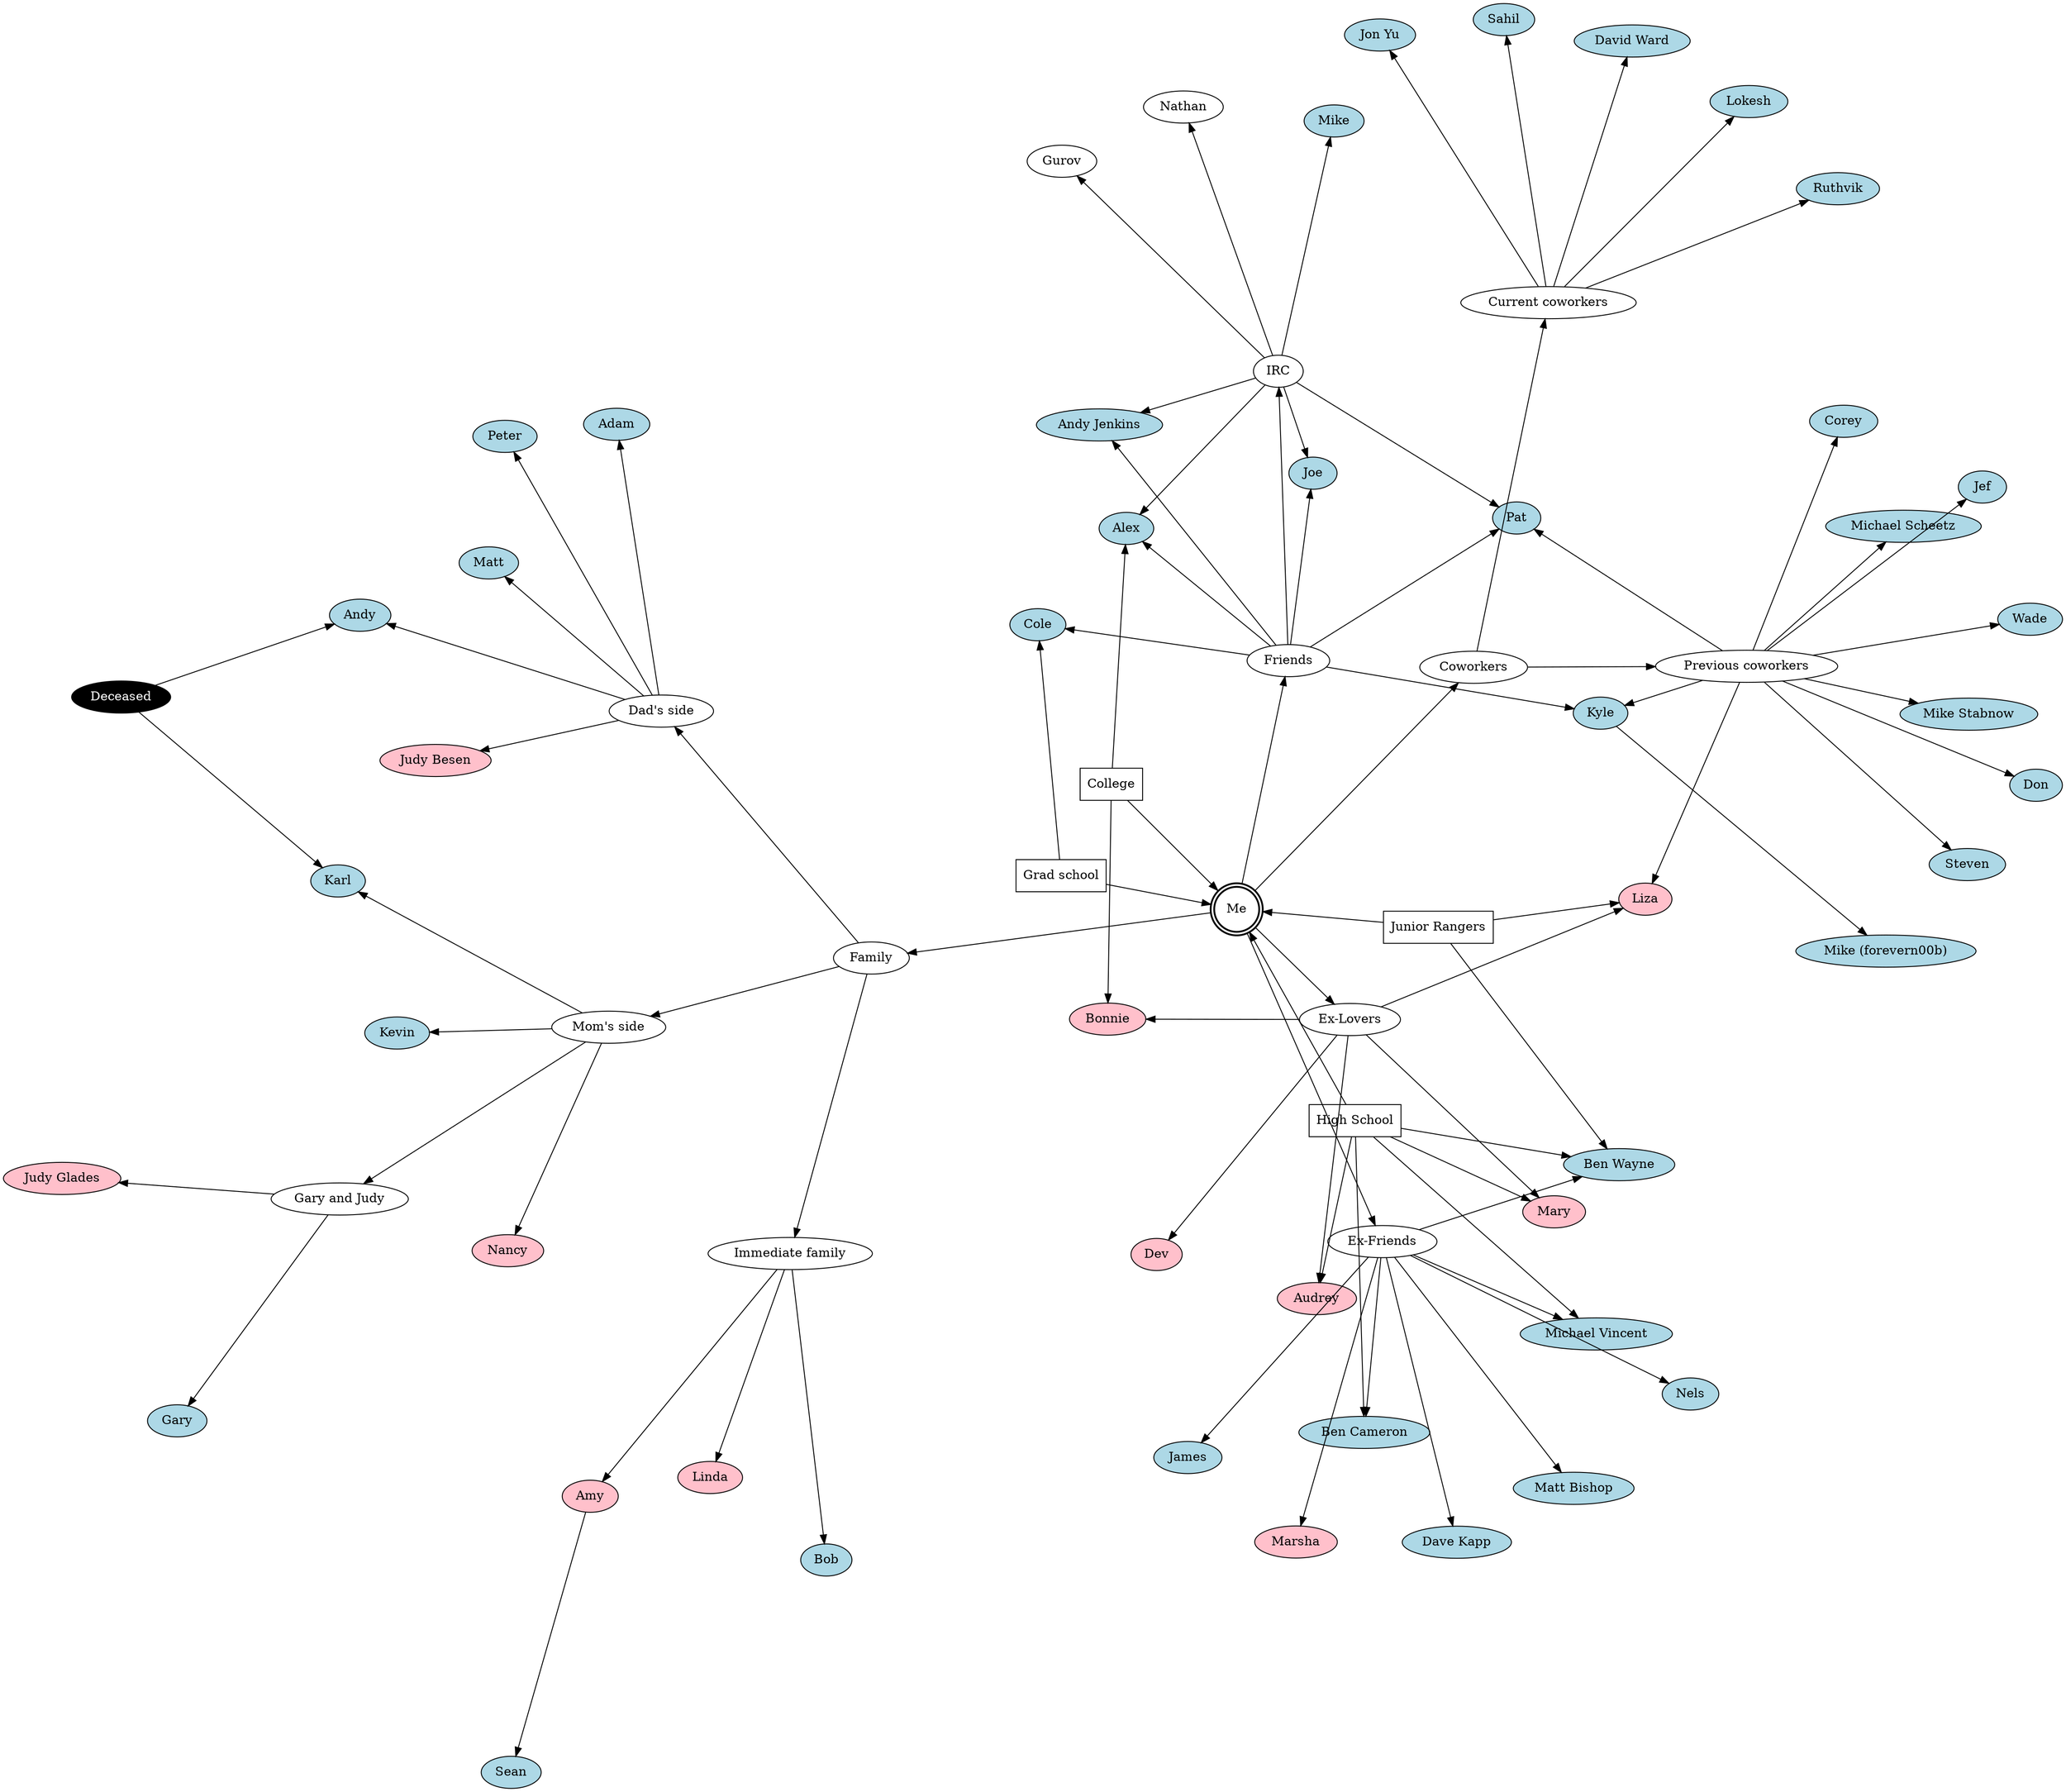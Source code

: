 digraph G {
    layout=neato;
    // overlap values: scale prism false voronoi scalexy compress 
    overlap=scalexy;

    Me [shape=doublecircle style=bold]

    Mary, Audrey, Bonnie, Liza, Marsha, Amy, Nancy, Linda, "Judy Besen", "Judy Glades", Dev [style=filled fillcolor=pink]

    Nels, Alex, Mike, "Ben Cameron", "Dave Kapp", "Ben Wayne", "James", "Andy", "Andy Jenkins" [style=filled fillcolor=lightblue]
    Cole, Pat, Joe, "Michael Vincent", Kyle, Wade, Corey, Steven, "Mike (forevern00b)", Jef [style=filled fillcolor=lightblue]
    "Mike Stabnow", "Jon Yu", "Sahil", "Lokesh", "Ruthvik", "David Ward", Adam, Karl, Matt, Peter [style=filled fillcolor=lightblue]
    Kevin, Sean, Bob, Gary, "Michael Scheetz", Don, "Matt Bishop" [style=filled fillcolor=lightblue]

    Deceased [style=filled fillcolor=black fontcolor=white]

    Me -> Friends, Family, Coworkers
    Coworkers -> "Current coworkers"
    Coworkers -> "Previous coworkers"
    Me -> "Ex-Friends"
    Me -> "Ex-Lovers"

    "Ex-Lovers" -> Mary, Audrey, Bonnie, Liza, Dev

    Family -> "Immediate family", "Mom's side", "Dad's side"
    "Mom's side" -> "Gary and Judy"
    "Immediate family" -> Amy, Bob, Linda
    "Gary and Judy" -> Gary, "Judy Glades"
    "Mom's side" -> Nancy, Kevin, Karl
    "Dad's side" -> Adam, Matt, Peter, Andy, "Judy Besen"

    Deceased -> Andy, Karl

    Amy -> Sean

    Friends -> Alex, Joe, Kyle, Pat, "Andy Jenkins", Cole, IRC
    IRC -> Mike, Alex, Joe, Pat, "Andy Jenkins", Nathan, Gurov

    "Ex-Friends" -> "Michael Vincent", "Ben Wayne", "Ben Cameron", James, Nels, Marsha, "Dave Kapp", "Matt Bishop"

    Kyle -> "Mike (forevern00b)"

    "Previous coworkers" -> Steven, Jef, Corey, Wade, "Mike Stabnow", Kyle, Don, "Michael Scheetz", Liza, Pat

    "Current coworkers" -> "David Ward", Sahil, "Jon Yu", Ruthvik, Lokesh

    "Junior Rangers" [shape=box]
    "Junior Rangers" -> Me, Liza, "Ben Wayne"
    "High School" [shape=box]
    "High School" -> Me, Audrey, Mary, "Michael Vincent", "Ben Wayne", "Ben Cameron"

    College [shape=box]
    College -> Me, Bonnie, Alex

    "Grad school" [shape=box]
    "Grad school" -> Me, Cole
}
